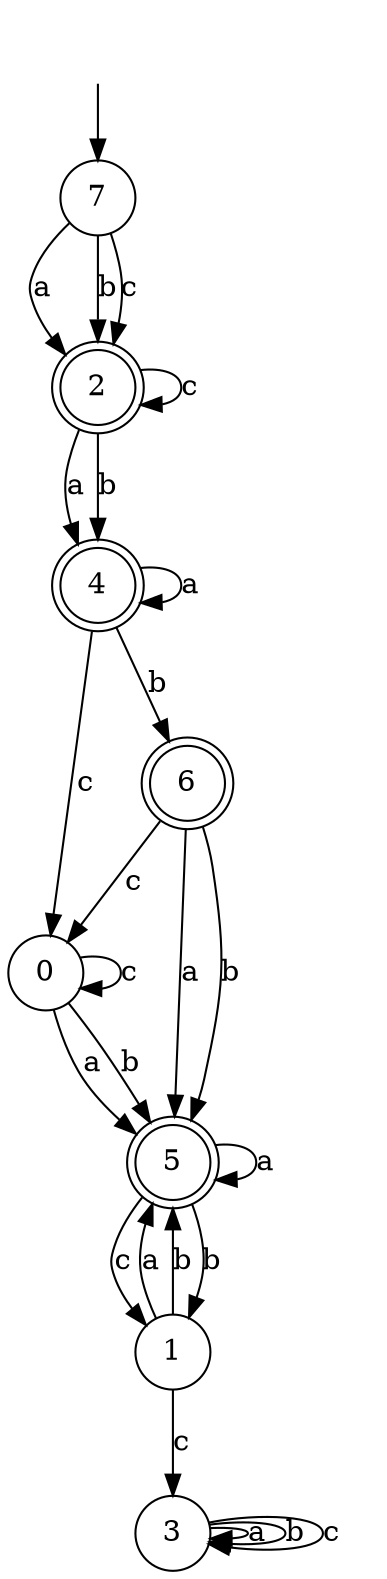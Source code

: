 digraph g {
__start [label=""shape=none]
	7[shape="circle" label="7"]
	0[shape="circle" label="0"]
	1[shape="circle" label="1"]
	2[shape="doublecircle" label="2"]
	3[shape="circle" label="3"]
	4[shape="doublecircle" label="4"]
	5[shape="doublecircle" label="5"]
	6[shape="doublecircle" label="6"]

__start -> 7
	0 -> 5 [label="a"]
	0 -> 5 [label="b"]
	0 -> 0 [label="c"]
	1 -> 5 [label="a"]
	1 -> 5 [label="b"]
	1 -> 3 [label="c"]
	2 -> 4 [label="a"]
	2 -> 4 [label="b"]
	2 -> 2 [label="c"]
	3 -> 3 [label="a"]
	3 -> 3 [label="b"]
	3 -> 3 [label="c"]
	4 -> 4 [label="a"]
	4 -> 6 [label="b"]
	4 -> 0 [label="c"]
	5 -> 5 [label="a"]
	5 -> 1 [label="b"]
	5 -> 1 [label="c"]
	6 -> 5 [label="a"]
	6 -> 5 [label="b"]
	6 -> 0 [label="c"]
	7 -> 2 [label="a"]
	7 -> 2 [label="b"]
	7 -> 2 [label="c"]
}
